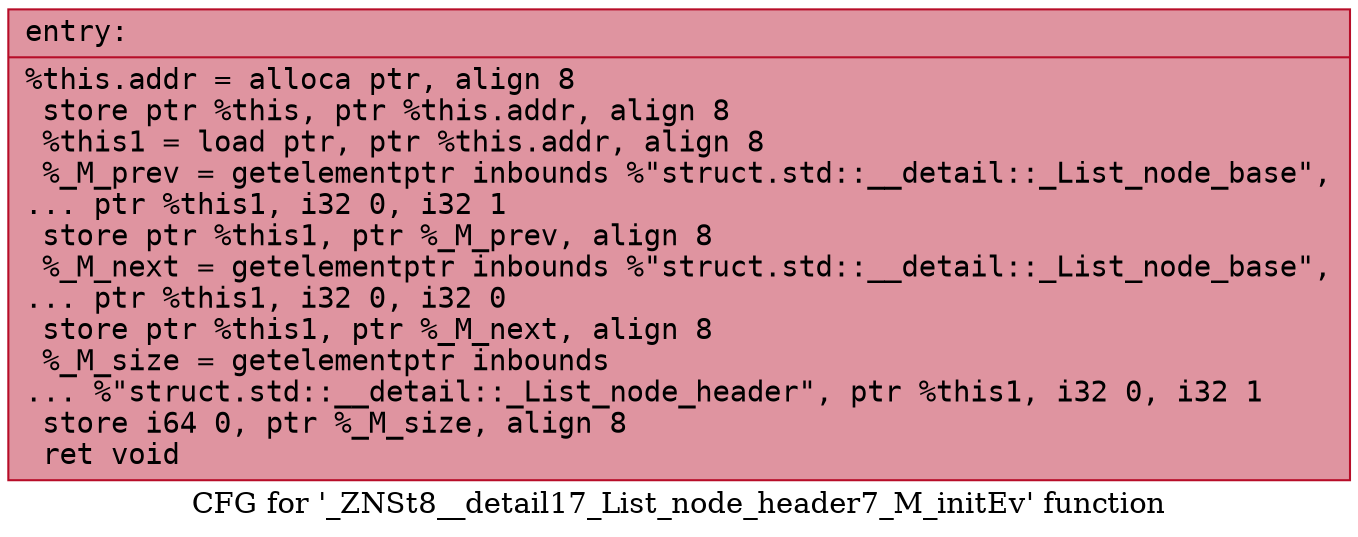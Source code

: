 digraph "CFG for '_ZNSt8__detail17_List_node_header7_M_initEv' function" {
	label="CFG for '_ZNSt8__detail17_List_node_header7_M_initEv' function";

	Node0x558b694db0b0 [shape=record,color="#b70d28ff", style=filled, fillcolor="#b70d2870" fontname="Courier",label="{entry:\l|  %this.addr = alloca ptr, align 8\l  store ptr %this, ptr %this.addr, align 8\l  %this1 = load ptr, ptr %this.addr, align 8\l  %_M_prev = getelementptr inbounds %\"struct.std::__detail::_List_node_base\",\l... ptr %this1, i32 0, i32 1\l  store ptr %this1, ptr %_M_prev, align 8\l  %_M_next = getelementptr inbounds %\"struct.std::__detail::_List_node_base\",\l... ptr %this1, i32 0, i32 0\l  store ptr %this1, ptr %_M_next, align 8\l  %_M_size = getelementptr inbounds\l... %\"struct.std::__detail::_List_node_header\", ptr %this1, i32 0, i32 1\l  store i64 0, ptr %_M_size, align 8\l  ret void\l}"];
}
